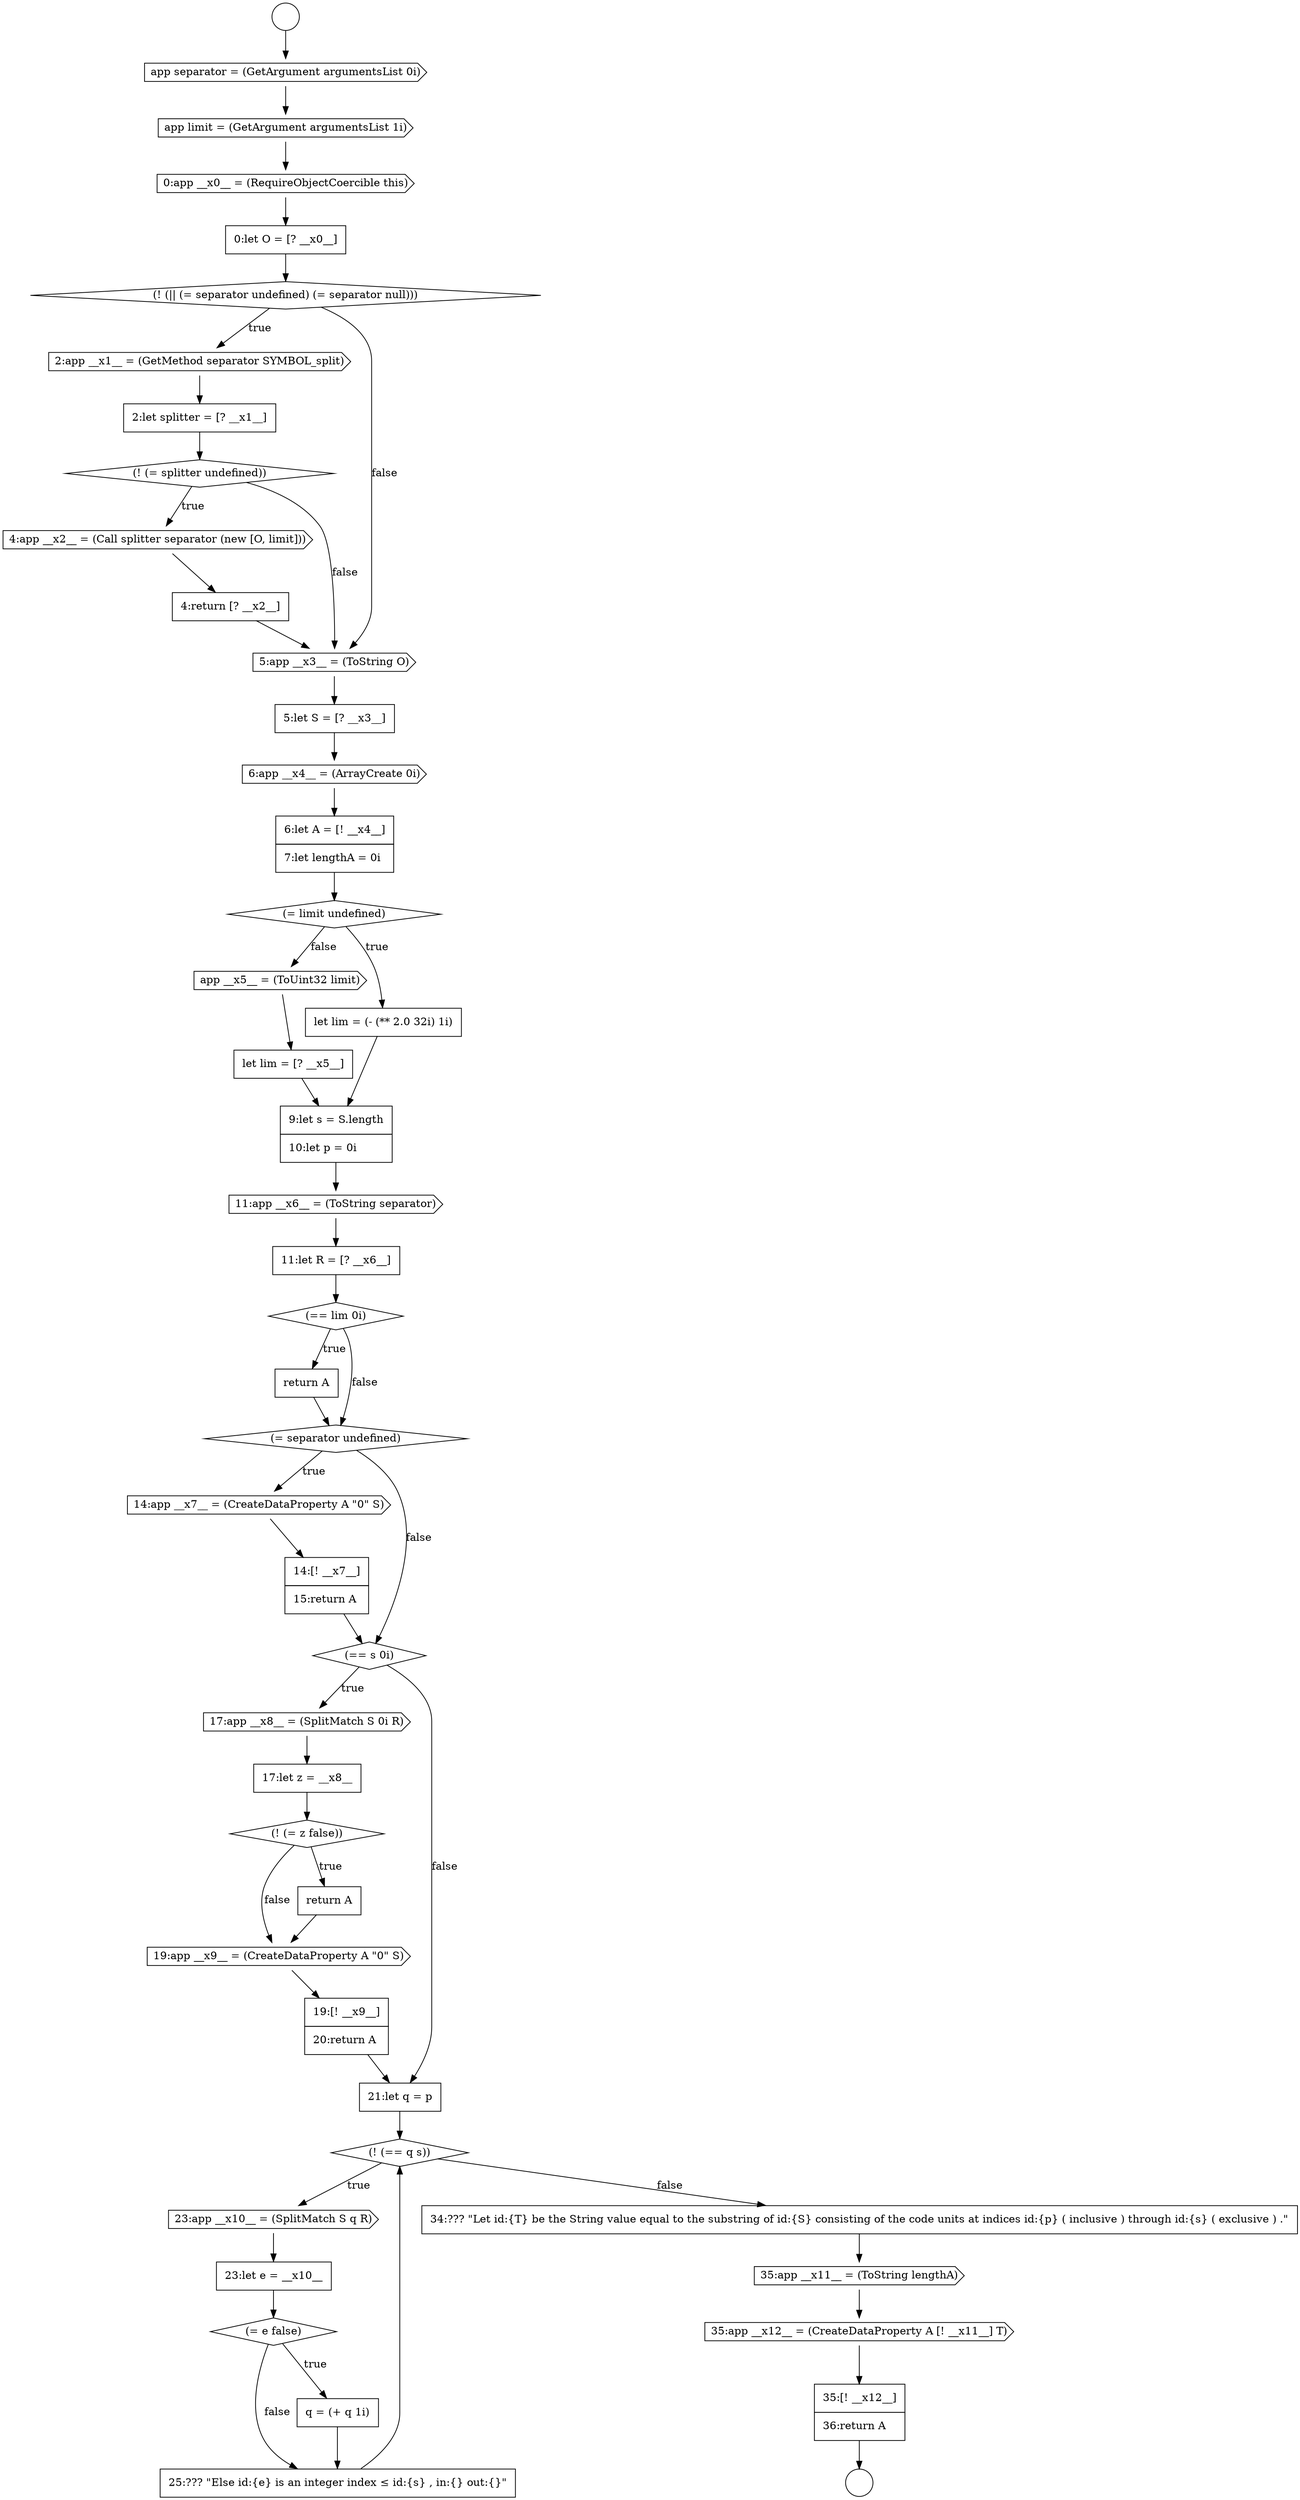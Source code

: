 digraph {
  node13266 [shape=cds, label=<<font color="black">17:app __x8__ = (SplitMatch S 0i R)</font>> color="black" fillcolor="white" style=filled]
  node13263 [shape=cds, label=<<font color="black">14:app __x7__ = (CreateDataProperty A &quot;0&quot; S)</font>> color="black" fillcolor="white" style=filled]
  node13248 [shape=none, margin=0, label=<<font color="black">
    <table border="0" cellborder="1" cellspacing="0" cellpadding="10">
      <tr><td align="left">4:return [? __x2__]</td></tr>
    </table>
  </font>> color="black" fillcolor="white" style=filled]
  node13265 [shape=diamond, label=<<font color="black">(== s 0i)</font>> color="black" fillcolor="white" style=filled]
  node13277 [shape=none, margin=0, label=<<font color="black">
    <table border="0" cellborder="1" cellspacing="0" cellpadding="10">
      <tr><td align="left">q = (+ q 1i)</td></tr>
    </table>
  </font>> color="black" fillcolor="white" style=filled]
  node13272 [shape=none, margin=0, label=<<font color="black">
    <table border="0" cellborder="1" cellspacing="0" cellpadding="10">
      <tr><td align="left">21:let q = p</td></tr>
    </table>
  </font>> color="black" fillcolor="white" style=filled]
  node13271 [shape=none, margin=0, label=<<font color="black">
    <table border="0" cellborder="1" cellspacing="0" cellpadding="10">
      <tr><td align="left">19:[! __x9__]</td></tr>
      <tr><td align="left">20:return A</td></tr>
    </table>
  </font>> color="black" fillcolor="white" style=filled]
  node13252 [shape=none, margin=0, label=<<font color="black">
    <table border="0" cellborder="1" cellspacing="0" cellpadding="10">
      <tr><td align="left">6:let A = [! __x4__]</td></tr>
      <tr><td align="left">7:let lengthA = 0i</td></tr>
    </table>
  </font>> color="black" fillcolor="white" style=filled]
  node13274 [shape=cds, label=<<font color="black">23:app __x10__ = (SplitMatch S q R)</font>> color="black" fillcolor="white" style=filled]
  node13244 [shape=cds, label=<<font color="black">2:app __x1__ = (GetMethod separator SYMBOL_split)</font>> color="black" fillcolor="white" style=filled]
  node13255 [shape=cds, label=<<font color="black">app __x5__ = (ToUint32 limit)</font>> color="black" fillcolor="white" style=filled]
  node13276 [shape=diamond, label=<<font color="black">(= e false)</font>> color="black" fillcolor="white" style=filled]
  node13270 [shape=cds, label=<<font color="black">19:app __x9__ = (CreateDataProperty A &quot;0&quot; S)</font>> color="black" fillcolor="white" style=filled]
  node13238 [shape=circle label=" " color="black" fillcolor="white" style=filled]
  node13251 [shape=cds, label=<<font color="black">6:app __x4__ = (ArrayCreate 0i)</font>> color="black" fillcolor="white" style=filled]
  node13258 [shape=cds, label=<<font color="black">11:app __x6__ = (ToString separator)</font>> color="black" fillcolor="white" style=filled]
  node13280 [shape=cds, label=<<font color="black">35:app __x11__ = (ToString lengthA)</font>> color="black" fillcolor="white" style=filled]
  node13241 [shape=cds, label=<<font color="black">0:app __x0__ = (RequireObjectCoercible this)</font>> color="black" fillcolor="white" style=filled]
  node13273 [shape=diamond, label=<<font color="black">(! (== q s))</font>> color="black" fillcolor="white" style=filled]
  node13275 [shape=none, margin=0, label=<<font color="black">
    <table border="0" cellborder="1" cellspacing="0" cellpadding="10">
      <tr><td align="left">23:let e = __x10__</td></tr>
    </table>
  </font>> color="black" fillcolor="white" style=filled]
  node13260 [shape=diamond, label=<<font color="black">(== lim 0i)</font>> color="black" fillcolor="white" style=filled]
  node13250 [shape=none, margin=0, label=<<font color="black">
    <table border="0" cellborder="1" cellspacing="0" cellpadding="10">
      <tr><td align="left">5:let S = [? __x3__]</td></tr>
    </table>
  </font>> color="black" fillcolor="white" style=filled]
  node13254 [shape=none, margin=0, label=<<font color="black">
    <table border="0" cellborder="1" cellspacing="0" cellpadding="10">
      <tr><td align="left">let lim = (- (** 2.0 32i) 1i)</td></tr>
    </table>
  </font>> color="black" fillcolor="white" style=filled]
  node13282 [shape=none, margin=0, label=<<font color="black">
    <table border="0" cellborder="1" cellspacing="0" cellpadding="10">
      <tr><td align="left">35:[! __x12__]</td></tr>
      <tr><td align="left">36:return A</td></tr>
    </table>
  </font>> color="black" fillcolor="white" style=filled]
  node13237 [shape=circle label=" " color="black" fillcolor="white" style=filled]
  node13269 [shape=none, margin=0, label=<<font color="black">
    <table border="0" cellborder="1" cellspacing="0" cellpadding="10">
      <tr><td align="left">return A</td></tr>
    </table>
  </font>> color="black" fillcolor="white" style=filled]
  node13264 [shape=none, margin=0, label=<<font color="black">
    <table border="0" cellborder="1" cellspacing="0" cellpadding="10">
      <tr><td align="left">14:[! __x7__]</td></tr>
      <tr><td align="left">15:return A</td></tr>
    </table>
  </font>> color="black" fillcolor="white" style=filled]
  node13245 [shape=none, margin=0, label=<<font color="black">
    <table border="0" cellborder="1" cellspacing="0" cellpadding="10">
      <tr><td align="left">2:let splitter = [? __x1__]</td></tr>
    </table>
  </font>> color="black" fillcolor="white" style=filled]
  node13259 [shape=none, margin=0, label=<<font color="black">
    <table border="0" cellborder="1" cellspacing="0" cellpadding="10">
      <tr><td align="left">11:let R = [? __x6__]</td></tr>
    </table>
  </font>> color="black" fillcolor="white" style=filled]
  node13249 [shape=cds, label=<<font color="black">5:app __x3__ = (ToString O)</font>> color="black" fillcolor="white" style=filled]
  node13281 [shape=cds, label=<<font color="black">35:app __x12__ = (CreateDataProperty A [! __x11__] T)</font>> color="black" fillcolor="white" style=filled]
  node13240 [shape=cds, label=<<font color="black">app limit = (GetArgument argumentsList 1i)</font>> color="black" fillcolor="white" style=filled]
  node13253 [shape=diamond, label=<<font color="black">(= limit undefined)</font>> color="black" fillcolor="white" style=filled]
  node13268 [shape=diamond, label=<<font color="black">(! (= z false))</font>> color="black" fillcolor="white" style=filled]
  node13278 [shape=none, margin=0, label=<<font color="black">
    <table border="0" cellborder="1" cellspacing="0" cellpadding="10">
      <tr><td align="left">25:??? &quot;Else id:{e} is an integer index &le; id:{s} , in:{} out:{}&quot;</td></tr>
    </table>
  </font>> color="black" fillcolor="white" style=filled]
  node13246 [shape=diamond, label=<<font color="black">(! (= splitter undefined))</font>> color="black" fillcolor="white" style=filled]
  node13261 [shape=none, margin=0, label=<<font color="black">
    <table border="0" cellborder="1" cellspacing="0" cellpadding="10">
      <tr><td align="left">return A</td></tr>
    </table>
  </font>> color="black" fillcolor="white" style=filled]
  node13243 [shape=diamond, label=<<font color="black">(! (|| (= separator undefined) (= separator null)))</font>> color="black" fillcolor="white" style=filled]
  node13256 [shape=none, margin=0, label=<<font color="black">
    <table border="0" cellborder="1" cellspacing="0" cellpadding="10">
      <tr><td align="left">let lim = [? __x5__]</td></tr>
    </table>
  </font>> color="black" fillcolor="white" style=filled]
  node13267 [shape=none, margin=0, label=<<font color="black">
    <table border="0" cellborder="1" cellspacing="0" cellpadding="10">
      <tr><td align="left">17:let z = __x8__</td></tr>
    </table>
  </font>> color="black" fillcolor="white" style=filled]
  node13239 [shape=cds, label=<<font color="black">app separator = (GetArgument argumentsList 0i)</font>> color="black" fillcolor="white" style=filled]
  node13242 [shape=none, margin=0, label=<<font color="black">
    <table border="0" cellborder="1" cellspacing="0" cellpadding="10">
      <tr><td align="left">0:let O = [? __x0__]</td></tr>
    </table>
  </font>> color="black" fillcolor="white" style=filled]
  node13257 [shape=none, margin=0, label=<<font color="black">
    <table border="0" cellborder="1" cellspacing="0" cellpadding="10">
      <tr><td align="left">9:let s = S.length</td></tr>
      <tr><td align="left">10:let p = 0i</td></tr>
    </table>
  </font>> color="black" fillcolor="white" style=filled]
  node13262 [shape=diamond, label=<<font color="black">(= separator undefined)</font>> color="black" fillcolor="white" style=filled]
  node13247 [shape=cds, label=<<font color="black">4:app __x2__ = (Call splitter separator (new [O, limit]))</font>> color="black" fillcolor="white" style=filled]
  node13279 [shape=none, margin=0, label=<<font color="black">
    <table border="0" cellborder="1" cellspacing="0" cellpadding="10">
      <tr><td align="left">34:??? &quot;Let id:{T} be the String value equal to the substring of id:{S} consisting of the code units at indices id:{p} ( inclusive ) through id:{s} ( exclusive ) .&quot;</td></tr>
    </table>
  </font>> color="black" fillcolor="white" style=filled]
  node13279 -> node13280 [ color="black"]
  node13245 -> node13246 [ color="black"]
  node13261 -> node13262 [ color="black"]
  node13273 -> node13274 [label=<<font color="black">true</font>> color="black"]
  node13273 -> node13279 [label=<<font color="black">false</font>> color="black"]
  node13250 -> node13251 [ color="black"]
  node13267 -> node13268 [ color="black"]
  node13260 -> node13261 [label=<<font color="black">true</font>> color="black"]
  node13260 -> node13262 [label=<<font color="black">false</font>> color="black"]
  node13256 -> node13257 [ color="black"]
  node13272 -> node13273 [ color="black"]
  node13280 -> node13281 [ color="black"]
  node13264 -> node13265 [ color="black"]
  node13270 -> node13271 [ color="black"]
  node13248 -> node13249 [ color="black"]
  node13257 -> node13258 [ color="black"]
  node13282 -> node13238 [ color="black"]
  node13275 -> node13276 [ color="black"]
  node13237 -> node13239 [ color="black"]
  node13277 -> node13278 [ color="black"]
  node13274 -> node13275 [ color="black"]
  node13255 -> node13256 [ color="black"]
  node13276 -> node13277 [label=<<font color="black">true</font>> color="black"]
  node13276 -> node13278 [label=<<font color="black">false</font>> color="black"]
  node13254 -> node13257 [ color="black"]
  node13265 -> node13266 [label=<<font color="black">true</font>> color="black"]
  node13265 -> node13272 [label=<<font color="black">false</font>> color="black"]
  node13268 -> node13269 [label=<<font color="black">true</font>> color="black"]
  node13268 -> node13270 [label=<<font color="black">false</font>> color="black"]
  node13252 -> node13253 [ color="black"]
  node13244 -> node13245 [ color="black"]
  node13247 -> node13248 [ color="black"]
  node13266 -> node13267 [ color="black"]
  node13258 -> node13259 [ color="black"]
  node13241 -> node13242 [ color="black"]
  node13253 -> node13254 [label=<<font color="black">true</font>> color="black"]
  node13253 -> node13255 [label=<<font color="black">false</font>> color="black"]
  node13271 -> node13272 [ color="black"]
  node13251 -> node13252 [ color="black"]
  node13259 -> node13260 [ color="black"]
  node13263 -> node13264 [ color="black"]
  node13262 -> node13263 [label=<<font color="black">true</font>> color="black"]
  node13262 -> node13265 [label=<<font color="black">false</font>> color="black"]
  node13249 -> node13250 [ color="black"]
  node13281 -> node13282 [ color="black"]
  node13278 -> node13273 [ color="black"]
  node13239 -> node13240 [ color="black"]
  node13246 -> node13247 [label=<<font color="black">true</font>> color="black"]
  node13246 -> node13249 [label=<<font color="black">false</font>> color="black"]
  node13243 -> node13244 [label=<<font color="black">true</font>> color="black"]
  node13243 -> node13249 [label=<<font color="black">false</font>> color="black"]
  node13242 -> node13243 [ color="black"]
  node13240 -> node13241 [ color="black"]
  node13269 -> node13270 [ color="black"]
}
